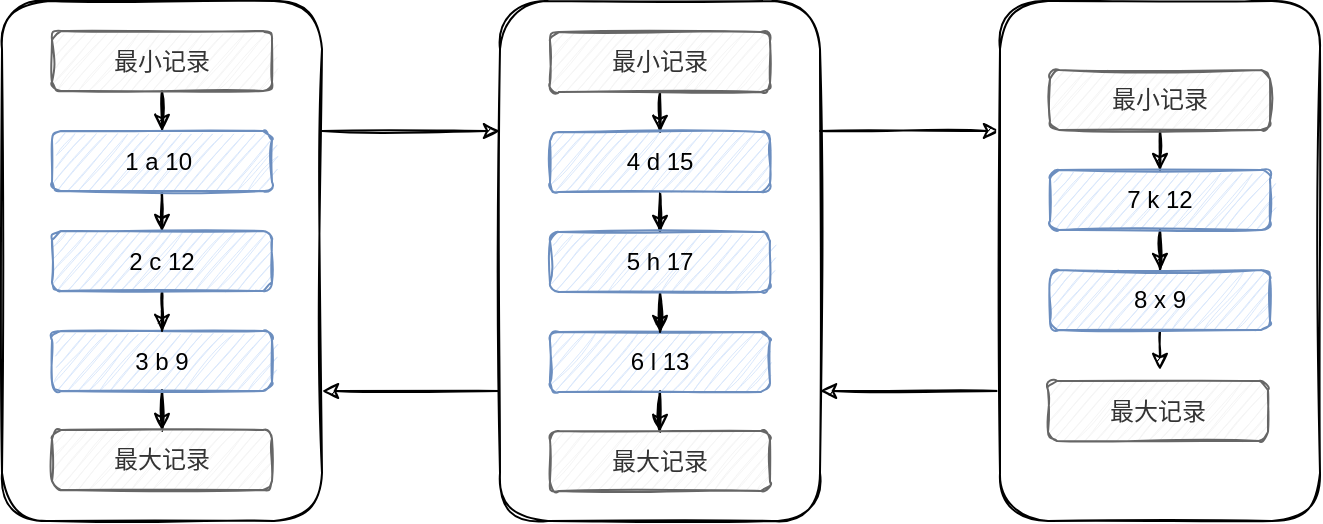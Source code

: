 <mxfile version="13.10.1" type="github">
  <diagram id="oAHdT0cr7KoCjuDtHwfC" name="Page-1">
    <mxGraphModel dx="868" dy="450" grid="1" gridSize="10" guides="1" tooltips="1" connect="1" arrows="1" fold="1" page="1" pageScale="1" pageWidth="827" pageHeight="1169" math="0" shadow="0">
      <root>
        <mxCell id="0" />
        <mxCell id="1" parent="0" />
        <mxCell id="pxW2N-9aUfCXWLF0EJ2--33" style="edgeStyle=orthogonalEdgeStyle;rounded=0;sketch=1;orthogonalLoop=1;jettySize=auto;html=1;exitX=1;exitY=0.25;exitDx=0;exitDy=0;entryX=0;entryY=0.25;entryDx=0;entryDy=0;" edge="1" parent="1" source="pxW2N-9aUfCXWLF0EJ2--1" target="pxW2N-9aUfCXWLF0EJ2--12">
          <mxGeometry relative="1" as="geometry" />
        </mxCell>
        <mxCell id="pxW2N-9aUfCXWLF0EJ2--1" value="" style="rounded=1;whiteSpace=wrap;html=1;sketch=1;" vertex="1" parent="1">
          <mxGeometry x="61" y="339.5" width="160" height="260" as="geometry" />
        </mxCell>
        <mxCell id="pxW2N-9aUfCXWLF0EJ2--8" value="" style="edgeStyle=orthogonalEdgeStyle;rounded=0;orthogonalLoop=1;jettySize=auto;html=1;sketch=1;" edge="1" parent="1" source="pxW2N-9aUfCXWLF0EJ2--3" target="pxW2N-9aUfCXWLF0EJ2--5">
          <mxGeometry relative="1" as="geometry" />
        </mxCell>
        <mxCell id="pxW2N-9aUfCXWLF0EJ2--3" value="最小记录" style="rounded=1;whiteSpace=wrap;html=1;sketch=1;fillColor=#f5f5f5;strokeColor=#666666;fontColor=#333333;" vertex="1" parent="1">
          <mxGeometry x="86" y="354.5" width="110" height="30" as="geometry" />
        </mxCell>
        <mxCell id="pxW2N-9aUfCXWLF0EJ2--11" value="" style="edgeStyle=orthogonalEdgeStyle;rounded=0;orthogonalLoop=1;jettySize=auto;html=1;sketch=1;" edge="1" parent="1" source="pxW2N-9aUfCXWLF0EJ2--4" target="pxW2N-9aUfCXWLF0EJ2--7">
          <mxGeometry relative="1" as="geometry" />
        </mxCell>
        <mxCell id="pxW2N-9aUfCXWLF0EJ2--4" value="3 b 9" style="rounded=1;whiteSpace=wrap;html=1;sketch=1;fillColor=#dae8fc;strokeColor=#6c8ebf;" vertex="1" parent="1">
          <mxGeometry x="86" y="504.5" width="110" height="30" as="geometry" />
        </mxCell>
        <mxCell id="pxW2N-9aUfCXWLF0EJ2--9" value="" style="edgeStyle=orthogonalEdgeStyle;rounded=0;orthogonalLoop=1;jettySize=auto;html=1;sketch=1;" edge="1" parent="1" source="pxW2N-9aUfCXWLF0EJ2--5" target="pxW2N-9aUfCXWLF0EJ2--6">
          <mxGeometry relative="1" as="geometry" />
        </mxCell>
        <mxCell id="pxW2N-9aUfCXWLF0EJ2--5" value="1 a 10&amp;nbsp;" style="rounded=1;whiteSpace=wrap;html=1;sketch=1;fillColor=#dae8fc;strokeColor=#6c8ebf;" vertex="1" parent="1">
          <mxGeometry x="86" y="404.5" width="110" height="30" as="geometry" />
        </mxCell>
        <mxCell id="pxW2N-9aUfCXWLF0EJ2--10" value="" style="edgeStyle=orthogonalEdgeStyle;rounded=0;orthogonalLoop=1;jettySize=auto;html=1;sketch=1;" edge="1" parent="1" source="pxW2N-9aUfCXWLF0EJ2--6" target="pxW2N-9aUfCXWLF0EJ2--4">
          <mxGeometry relative="1" as="geometry" />
        </mxCell>
        <mxCell id="pxW2N-9aUfCXWLF0EJ2--6" value="2 c 12" style="rounded=1;whiteSpace=wrap;html=1;sketch=1;fillColor=#dae8fc;strokeColor=#6c8ebf;" vertex="1" parent="1">
          <mxGeometry x="86" y="454.5" width="110" height="30" as="geometry" />
        </mxCell>
        <mxCell id="pxW2N-9aUfCXWLF0EJ2--7" value="最大记录" style="rounded=1;whiteSpace=wrap;html=1;sketch=1;fillColor=#f5f5f5;strokeColor=#666666;fontColor=#333333;" vertex="1" parent="1">
          <mxGeometry x="86" y="554" width="110" height="30" as="geometry" />
        </mxCell>
        <mxCell id="pxW2N-9aUfCXWLF0EJ2--34" style="edgeStyle=orthogonalEdgeStyle;rounded=0;sketch=1;orthogonalLoop=1;jettySize=auto;html=1;exitX=1;exitY=0.25;exitDx=0;exitDy=0;entryX=0;entryY=0.25;entryDx=0;entryDy=0;" edge="1" parent="1" source="pxW2N-9aUfCXWLF0EJ2--12" target="pxW2N-9aUfCXWLF0EJ2--22">
          <mxGeometry relative="1" as="geometry" />
        </mxCell>
        <mxCell id="pxW2N-9aUfCXWLF0EJ2--35" style="edgeStyle=orthogonalEdgeStyle;rounded=0;sketch=1;orthogonalLoop=1;jettySize=auto;html=1;exitX=0;exitY=0.75;exitDx=0;exitDy=0;entryX=1;entryY=0.75;entryDx=0;entryDy=0;" edge="1" parent="1" source="pxW2N-9aUfCXWLF0EJ2--12" target="pxW2N-9aUfCXWLF0EJ2--1">
          <mxGeometry relative="1" as="geometry" />
        </mxCell>
        <mxCell id="pxW2N-9aUfCXWLF0EJ2--12" value="" style="rounded=1;whiteSpace=wrap;html=1;sketch=1;" vertex="1" parent="1">
          <mxGeometry x="310" y="339.5" width="160" height="260" as="geometry" />
        </mxCell>
        <mxCell id="pxW2N-9aUfCXWLF0EJ2--13" value="" style="edgeStyle=orthogonalEdgeStyle;rounded=0;orthogonalLoop=1;jettySize=auto;html=1;sketch=1;" edge="1" parent="1" source="pxW2N-9aUfCXWLF0EJ2--14" target="pxW2N-9aUfCXWLF0EJ2--18">
          <mxGeometry relative="1" as="geometry" />
        </mxCell>
        <mxCell id="pxW2N-9aUfCXWLF0EJ2--14" value="最小记录" style="rounded=1;whiteSpace=wrap;html=1;sketch=1;fillColor=#f5f5f5;strokeColor=#666666;fontColor=#333333;" vertex="1" parent="1">
          <mxGeometry x="335" y="355" width="110" height="30" as="geometry" />
        </mxCell>
        <mxCell id="pxW2N-9aUfCXWLF0EJ2--15" value="" style="edgeStyle=orthogonalEdgeStyle;rounded=0;orthogonalLoop=1;jettySize=auto;html=1;sketch=1;" edge="1" parent="1" source="pxW2N-9aUfCXWLF0EJ2--16" target="pxW2N-9aUfCXWLF0EJ2--21">
          <mxGeometry relative="1" as="geometry" />
        </mxCell>
        <mxCell id="pxW2N-9aUfCXWLF0EJ2--16" value="6 l 13" style="rounded=1;whiteSpace=wrap;html=1;sketch=1;fillColor=#dae8fc;strokeColor=#6c8ebf;" vertex="1" parent="1">
          <mxGeometry x="335" y="505" width="110" height="30" as="geometry" />
        </mxCell>
        <mxCell id="pxW2N-9aUfCXWLF0EJ2--17" value="" style="edgeStyle=orthogonalEdgeStyle;rounded=0;orthogonalLoop=1;jettySize=auto;html=1;sketch=1;" edge="1" parent="1" source="pxW2N-9aUfCXWLF0EJ2--18" target="pxW2N-9aUfCXWLF0EJ2--20">
          <mxGeometry relative="1" as="geometry" />
        </mxCell>
        <mxCell id="pxW2N-9aUfCXWLF0EJ2--18" value="4 d 15" style="rounded=1;whiteSpace=wrap;html=1;sketch=1;fillColor=#dae8fc;strokeColor=#6c8ebf;" vertex="1" parent="1">
          <mxGeometry x="335" y="405" width="110" height="30" as="geometry" />
        </mxCell>
        <mxCell id="pxW2N-9aUfCXWLF0EJ2--19" value="" style="edgeStyle=orthogonalEdgeStyle;rounded=0;orthogonalLoop=1;jettySize=auto;html=1;sketch=1;" edge="1" parent="1" source="pxW2N-9aUfCXWLF0EJ2--20" target="pxW2N-9aUfCXWLF0EJ2--16">
          <mxGeometry relative="1" as="geometry" />
        </mxCell>
        <mxCell id="pxW2N-9aUfCXWLF0EJ2--20" value="5 h 17" style="rounded=1;whiteSpace=wrap;html=1;sketch=1;fillColor=#dae8fc;strokeColor=#6c8ebf;" vertex="1" parent="1">
          <mxGeometry x="335" y="455" width="110" height="30" as="geometry" />
        </mxCell>
        <mxCell id="pxW2N-9aUfCXWLF0EJ2--21" value="最大记录" style="rounded=1;whiteSpace=wrap;html=1;sketch=1;fillColor=#f5f5f5;strokeColor=#666666;fontColor=#333333;" vertex="1" parent="1">
          <mxGeometry x="335" y="554.5" width="110" height="30" as="geometry" />
        </mxCell>
        <mxCell id="pxW2N-9aUfCXWLF0EJ2--36" style="edgeStyle=orthogonalEdgeStyle;rounded=0;sketch=1;orthogonalLoop=1;jettySize=auto;html=1;exitX=0;exitY=0.75;exitDx=0;exitDy=0;entryX=1;entryY=0.75;entryDx=0;entryDy=0;" edge="1" parent="1" source="pxW2N-9aUfCXWLF0EJ2--22" target="pxW2N-9aUfCXWLF0EJ2--12">
          <mxGeometry relative="1" as="geometry" />
        </mxCell>
        <mxCell id="pxW2N-9aUfCXWLF0EJ2--22" value="" style="rounded=1;whiteSpace=wrap;html=1;sketch=1;" vertex="1" parent="1">
          <mxGeometry x="560" y="339.5" width="160" height="260" as="geometry" />
        </mxCell>
        <mxCell id="pxW2N-9aUfCXWLF0EJ2--23" value="" style="edgeStyle=orthogonalEdgeStyle;rounded=0;orthogonalLoop=1;jettySize=auto;html=1;sketch=1;" edge="1" parent="1" source="pxW2N-9aUfCXWLF0EJ2--24" target="pxW2N-9aUfCXWLF0EJ2--28">
          <mxGeometry relative="1" as="geometry" />
        </mxCell>
        <mxCell id="pxW2N-9aUfCXWLF0EJ2--24" value="最小记录" style="rounded=1;whiteSpace=wrap;html=1;sketch=1;fillColor=#f5f5f5;strokeColor=#666666;fontColor=#333333;" vertex="1" parent="1">
          <mxGeometry x="585" y="374" width="110" height="30" as="geometry" />
        </mxCell>
        <mxCell id="pxW2N-9aUfCXWLF0EJ2--27" value="" style="edgeStyle=orthogonalEdgeStyle;rounded=0;orthogonalLoop=1;jettySize=auto;html=1;sketch=1;" edge="1" parent="1" source="pxW2N-9aUfCXWLF0EJ2--28" target="pxW2N-9aUfCXWLF0EJ2--30">
          <mxGeometry relative="1" as="geometry" />
        </mxCell>
        <mxCell id="pxW2N-9aUfCXWLF0EJ2--28" value="7 k 12" style="rounded=1;whiteSpace=wrap;html=1;sketch=1;fillColor=#dae8fc;strokeColor=#6c8ebf;" vertex="1" parent="1">
          <mxGeometry x="585" y="424" width="110" height="30" as="geometry" />
        </mxCell>
        <mxCell id="pxW2N-9aUfCXWLF0EJ2--29" value="" style="edgeStyle=orthogonalEdgeStyle;rounded=0;orthogonalLoop=1;jettySize=auto;html=1;sketch=1;" edge="1" parent="1" source="pxW2N-9aUfCXWLF0EJ2--30">
          <mxGeometry relative="1" as="geometry">
            <mxPoint x="640" y="524" as="targetPoint" />
          </mxGeometry>
        </mxCell>
        <mxCell id="pxW2N-9aUfCXWLF0EJ2--30" value="8 x 9" style="rounded=1;whiteSpace=wrap;html=1;sketch=1;fillColor=#dae8fc;strokeColor=#6c8ebf;" vertex="1" parent="1">
          <mxGeometry x="585" y="474" width="110" height="30" as="geometry" />
        </mxCell>
        <mxCell id="pxW2N-9aUfCXWLF0EJ2--31" value="最大记录" style="rounded=1;whiteSpace=wrap;html=1;sketch=1;fillColor=#f5f5f5;strokeColor=#666666;fontColor=#333333;" vertex="1" parent="1">
          <mxGeometry x="584" y="529.5" width="110" height="30" as="geometry" />
        </mxCell>
      </root>
    </mxGraphModel>
  </diagram>
</mxfile>
